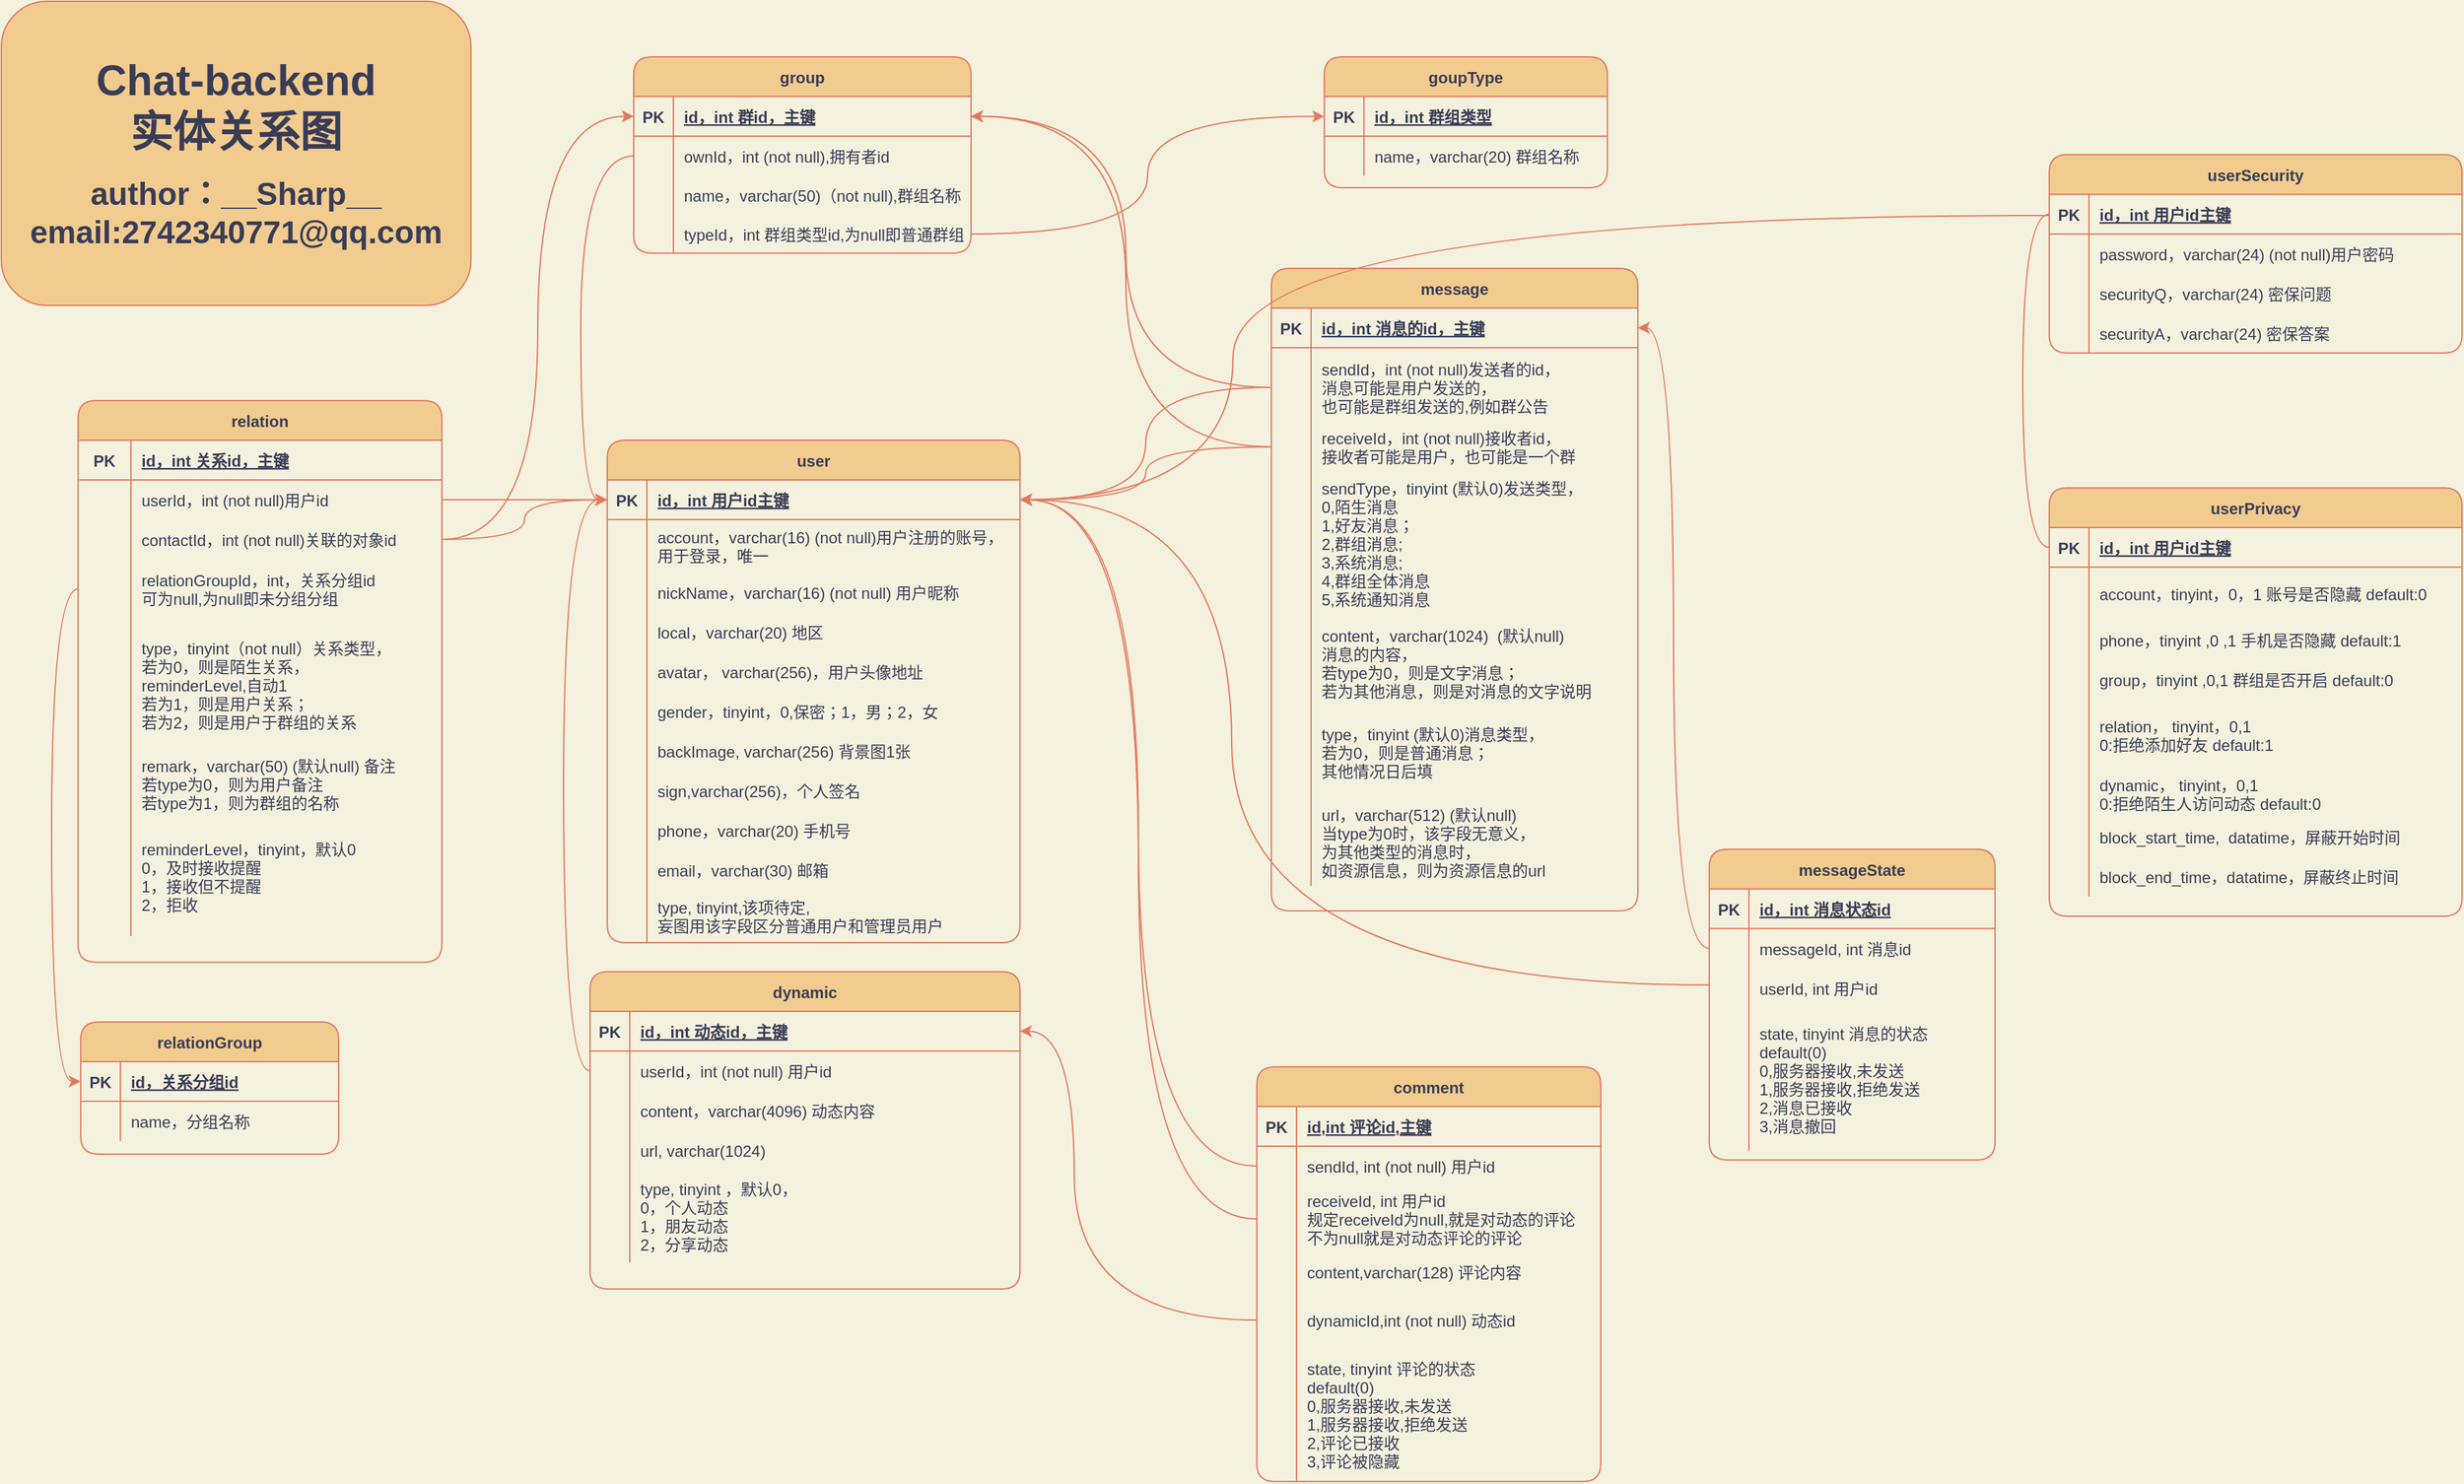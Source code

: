 <mxfile>
    <diagram id="5mrU2lDirKK5eUJtO9hI" name="第 1 页">
        <mxGraphModel dx="1110" dy="611" grid="0" gridSize="10" guides="1" tooltips="0" connect="1" arrows="1" fold="1" page="1" pageScale="1" pageWidth="2000" pageHeight="1400" background="#F4F1DE" math="0" shadow="0">
            <root>
                <mxCell id="0"/>
                <mxCell id="1" parent="0"/>
                <object label="user" id="9">
                    <mxCell style="shape=table;startSize=30;container=1;collapsible=1;childLayout=tableLayout;fixedRows=1;rowLines=0;fontStyle=1;align=center;resizeLast=1;fillColor=#F2CC8F;fontColor=#393C56;strokeColor=#E07A5F;rounded=1;" parent="1" vertex="1">
                        <mxGeometry x="495" y="362" width="312" height="380" as="geometry">
                            <mxRectangle x="760" y="720" width="60" height="30" as="alternateBounds"/>
                        </mxGeometry>
                    </mxCell>
                </object>
                <mxCell id="10" value="" style="shape=partialRectangle;collapsible=0;dropTarget=0;pointerEvents=0;fillColor=none;top=0;left=0;bottom=1;right=0;points=[[0,0.5],[1,0.5]];portConstraint=eastwest;fontColor=#393C56;strokeColor=#E07A5F;rounded=1;" parent="9" vertex="1">
                    <mxGeometry y="30" width="312" height="30" as="geometry"/>
                </mxCell>
                <mxCell id="11" value="PK" style="shape=partialRectangle;connectable=0;fillColor=none;top=0;left=0;bottom=0;right=0;fontStyle=1;overflow=hidden;fontColor=#393C56;strokeColor=#E07A5F;rounded=1;" parent="10" vertex="1">
                    <mxGeometry width="30" height="30" as="geometry"/>
                </mxCell>
                <mxCell id="12" value="id，int 用户id主键" style="shape=partialRectangle;connectable=0;fillColor=none;top=0;left=0;bottom=0;right=0;align=left;spacingLeft=6;fontStyle=5;overflow=hidden;fontColor=#393C56;strokeColor=#E07A5F;rounded=1;" parent="10" vertex="1">
                    <mxGeometry x="30" width="282" height="30" as="geometry"/>
                </mxCell>
                <mxCell id="283" value="" style="shape=partialRectangle;collapsible=0;dropTarget=0;pointerEvents=0;fillColor=none;top=0;left=0;bottom=0;right=0;points=[[0,0.5],[1,0.5]];portConstraint=eastwest;fontColor=#393C56;strokeColor=#E07A5F;rounded=1;" parent="9" vertex="1">
                    <mxGeometry y="60" width="312" height="40" as="geometry"/>
                </mxCell>
                <mxCell id="284" value="" style="shape=partialRectangle;connectable=0;fillColor=none;top=0;left=0;bottom=0;right=0;editable=1;overflow=hidden;fontColor=#393C56;strokeColor=#E07A5F;rounded=1;" parent="283" vertex="1">
                    <mxGeometry width="30" height="40" as="geometry"/>
                </mxCell>
                <mxCell id="285" value="account，varchar(16) (not null)用户注册的账号，&#10;用于登录，唯一" style="shape=partialRectangle;connectable=0;fillColor=none;top=0;left=0;bottom=0;right=0;align=left;spacingLeft=6;overflow=hidden;fontColor=#393C56;strokeColor=#E07A5F;rounded=1;" parent="283" vertex="1">
                    <mxGeometry x="30" width="282" height="40" as="geometry"/>
                </mxCell>
                <mxCell id="16" value="" style="shape=partialRectangle;collapsible=0;dropTarget=0;pointerEvents=0;fillColor=none;top=0;left=0;bottom=0;right=0;points=[[0,0.5],[1,0.5]];portConstraint=eastwest;fontColor=#393C56;strokeColor=#E07A5F;rounded=1;" parent="9" vertex="1">
                    <mxGeometry y="100" width="312" height="30" as="geometry"/>
                </mxCell>
                <mxCell id="17" value="" style="shape=partialRectangle;connectable=0;fillColor=none;top=0;left=0;bottom=0;right=0;editable=1;overflow=hidden;fontColor=#393C56;strokeColor=#E07A5F;rounded=1;" parent="16" vertex="1">
                    <mxGeometry width="30" height="30" as="geometry"/>
                </mxCell>
                <mxCell id="18" value="nickName，varchar(16) (not null) 用户昵称" style="shape=partialRectangle;connectable=0;fillColor=none;top=0;left=0;bottom=0;right=0;align=left;spacingLeft=6;overflow=hidden;fontColor=#393C56;strokeColor=#E07A5F;rounded=1;" parent="16" vertex="1">
                    <mxGeometry x="30" width="282" height="30" as="geometry"/>
                </mxCell>
                <mxCell id="56" value="" style="shape=partialRectangle;collapsible=0;dropTarget=0;pointerEvents=0;fillColor=none;top=0;left=0;bottom=0;right=0;points=[[0,0.5],[1,0.5]];portConstraint=eastwest;fontColor=#393C56;strokeColor=#E07A5F;rounded=1;" parent="9" vertex="1">
                    <mxGeometry y="130" width="312" height="30" as="geometry"/>
                </mxCell>
                <mxCell id="57" value="" style="shape=partialRectangle;connectable=0;fillColor=none;top=0;left=0;bottom=0;right=0;editable=1;overflow=hidden;fontColor=#393C56;strokeColor=#E07A5F;rounded=1;" parent="56" vertex="1">
                    <mxGeometry width="30" height="30" as="geometry"/>
                </mxCell>
                <mxCell id="58" value="local，varchar(20) 地区" style="shape=partialRectangle;connectable=0;fillColor=none;top=0;left=0;bottom=0;right=0;align=left;spacingLeft=6;overflow=hidden;fontColor=#393C56;strokeColor=#E07A5F;rounded=1;" parent="56" vertex="1">
                    <mxGeometry x="30" width="282" height="30" as="geometry"/>
                </mxCell>
                <mxCell id="132" value="" style="shape=partialRectangle;collapsible=0;dropTarget=0;pointerEvents=0;fillColor=none;top=0;left=0;bottom=0;right=0;points=[[0,0.5],[1,0.5]];portConstraint=eastwest;fontColor=#393C56;strokeColor=#E07A5F;rounded=1;" parent="9" vertex="1">
                    <mxGeometry y="160" width="312" height="30" as="geometry"/>
                </mxCell>
                <mxCell id="133" value="" style="shape=partialRectangle;connectable=0;fillColor=none;top=0;left=0;bottom=0;right=0;editable=1;overflow=hidden;fontColor=#393C56;strokeColor=#E07A5F;rounded=1;" parent="132" vertex="1">
                    <mxGeometry width="30" height="30" as="geometry"/>
                </mxCell>
                <mxCell id="134" value="avatar， varchar(256)，用户头像地址" style="shape=partialRectangle;connectable=0;fillColor=none;top=0;left=0;bottom=0;right=0;align=left;spacingLeft=6;overflow=hidden;fontColor=#393C56;strokeColor=#E07A5F;rounded=1;" parent="132" vertex="1">
                    <mxGeometry x="30" width="282" height="30" as="geometry"/>
                </mxCell>
                <mxCell id="136" value="" style="shape=partialRectangle;collapsible=0;dropTarget=0;pointerEvents=0;fillColor=none;top=0;left=0;bottom=0;right=0;points=[[0,0.5],[1,0.5]];portConstraint=eastwest;fontColor=#393C56;strokeColor=#E07A5F;rounded=1;" parent="9" vertex="1">
                    <mxGeometry y="190" width="312" height="30" as="geometry"/>
                </mxCell>
                <mxCell id="137" value="" style="shape=partialRectangle;connectable=0;fillColor=none;top=0;left=0;bottom=0;right=0;editable=1;overflow=hidden;fontColor=#393C56;strokeColor=#E07A5F;rounded=1;" parent="136" vertex="1">
                    <mxGeometry width="30" height="30" as="geometry"/>
                </mxCell>
                <mxCell id="138" value="gender，tinyint，0,保密；1，男；2，女" style="shape=partialRectangle;connectable=0;fillColor=none;top=0;left=0;bottom=0;right=0;align=left;spacingLeft=6;overflow=hidden;fontColor=#393C56;strokeColor=#E07A5F;rounded=1;" parent="136" vertex="1">
                    <mxGeometry x="30" width="282" height="30" as="geometry"/>
                </mxCell>
                <mxCell id="250" value="" style="shape=partialRectangle;collapsible=0;dropTarget=0;pointerEvents=0;fillColor=none;top=0;left=0;bottom=0;right=0;points=[[0,0.5],[1,0.5]];portConstraint=eastwest;fontColor=#393C56;strokeColor=#E07A5F;rounded=1;" parent="9" vertex="1">
                    <mxGeometry y="220" width="312" height="30" as="geometry"/>
                </mxCell>
                <mxCell id="251" value="" style="shape=partialRectangle;connectable=0;fillColor=none;top=0;left=0;bottom=0;right=0;editable=1;overflow=hidden;fontColor=#393C56;strokeColor=#E07A5F;rounded=1;" parent="250" vertex="1">
                    <mxGeometry width="30" height="30" as="geometry"/>
                </mxCell>
                <mxCell id="252" value="backImage, varchar(256) 背景图1张" style="shape=partialRectangle;connectable=0;fillColor=none;top=0;left=0;bottom=0;right=0;align=left;spacingLeft=6;overflow=hidden;fontColor=#393C56;strokeColor=#E07A5F;rounded=1;" parent="250" vertex="1">
                    <mxGeometry x="30" width="282" height="30" as="geometry"/>
                </mxCell>
                <mxCell id="146" value="" style="shape=partialRectangle;collapsible=0;dropTarget=0;pointerEvents=0;fillColor=none;top=0;left=0;bottom=0;right=0;points=[[0,0.5],[1,0.5]];portConstraint=eastwest;fontColor=#393C56;strokeColor=#E07A5F;rounded=1;" parent="9" vertex="1">
                    <mxGeometry y="250" width="312" height="30" as="geometry"/>
                </mxCell>
                <mxCell id="147" value="" style="shape=partialRectangle;connectable=0;fillColor=none;top=0;left=0;bottom=0;right=0;editable=1;overflow=hidden;fontColor=#393C56;strokeColor=#E07A5F;rounded=1;" parent="146" vertex="1">
                    <mxGeometry width="30" height="30" as="geometry"/>
                </mxCell>
                <mxCell id="148" value="sign,varchar(256)，个人签名" style="shape=partialRectangle;connectable=0;fillColor=none;top=0;left=0;bottom=0;right=0;align=left;spacingLeft=6;overflow=hidden;fontColor=#393C56;strokeColor=#E07A5F;rounded=1;" parent="146" vertex="1">
                    <mxGeometry x="30" width="282" height="30" as="geometry"/>
                </mxCell>
                <mxCell id="163" value="" style="shape=partialRectangle;collapsible=0;dropTarget=0;pointerEvents=0;fillColor=none;top=0;left=0;bottom=0;right=0;points=[[0,0.5],[1,0.5]];portConstraint=eastwest;fontColor=#393C56;strokeColor=#E07A5F;rounded=1;" parent="9" vertex="1">
                    <mxGeometry y="280" width="312" height="30" as="geometry"/>
                </mxCell>
                <mxCell id="164" value="" style="shape=partialRectangle;connectable=0;fillColor=none;top=0;left=0;bottom=0;right=0;editable=1;overflow=hidden;fontColor=#393C56;strokeColor=#E07A5F;rounded=1;" parent="163" vertex="1">
                    <mxGeometry width="30" height="30" as="geometry"/>
                </mxCell>
                <mxCell id="165" value="phone，varchar(20) 手机号" style="shape=partialRectangle;connectable=0;fillColor=none;top=0;left=0;bottom=0;right=0;align=left;spacingLeft=6;overflow=hidden;fontColor=#393C56;strokeColor=#E07A5F;rounded=1;" parent="163" vertex="1">
                    <mxGeometry x="30" width="282" height="30" as="geometry"/>
                </mxCell>
                <mxCell id="167" value="" style="shape=partialRectangle;collapsible=0;dropTarget=0;pointerEvents=0;fillColor=none;top=0;left=0;bottom=0;right=0;points=[[0,0.5],[1,0.5]];portConstraint=eastwest;fontColor=#393C56;strokeColor=#E07A5F;rounded=1;" parent="9" vertex="1">
                    <mxGeometry y="310" width="312" height="30" as="geometry"/>
                </mxCell>
                <mxCell id="168" value="" style="shape=partialRectangle;connectable=0;fillColor=none;top=0;left=0;bottom=0;right=0;editable=1;overflow=hidden;fontColor=#393C56;strokeColor=#E07A5F;rounded=1;" parent="167" vertex="1">
                    <mxGeometry width="30" height="30" as="geometry"/>
                </mxCell>
                <mxCell id="169" value="email，varchar(30) 邮箱" style="shape=partialRectangle;connectable=0;fillColor=none;top=0;left=0;bottom=0;right=0;align=left;spacingLeft=6;overflow=hidden;fontColor=#393C56;strokeColor=#E07A5F;rounded=1;" parent="167" vertex="1">
                    <mxGeometry x="30" width="282" height="30" as="geometry"/>
                </mxCell>
                <mxCell id="222" value="" style="shape=partialRectangle;collapsible=0;dropTarget=0;pointerEvents=0;fillColor=none;top=0;left=0;bottom=0;right=0;points=[[0,0.5],[1,0.5]];portConstraint=eastwest;fontColor=#393C56;strokeColor=#E07A5F;rounded=1;" parent="9" vertex="1">
                    <mxGeometry y="340" width="312" height="40" as="geometry"/>
                </mxCell>
                <mxCell id="223" value="" style="shape=partialRectangle;connectable=0;fillColor=none;top=0;left=0;bottom=0;right=0;editable=1;overflow=hidden;fontColor=#393C56;strokeColor=#E07A5F;rounded=1;" parent="222" vertex="1">
                    <mxGeometry width="30" height="40" as="geometry"/>
                </mxCell>
                <mxCell id="224" value="type, tinyint,该项待定,&#10;妄图用该字段区分普通用户和管理员用户" style="shape=partialRectangle;connectable=0;fillColor=none;top=0;left=0;bottom=0;right=0;align=left;spacingLeft=6;overflow=hidden;fontColor=#393C56;strokeColor=#E07A5F;rounded=1;" parent="222" vertex="1">
                    <mxGeometry x="30" width="282" height="40" as="geometry"/>
                </mxCell>
                <object label="message" id="23">
                    <mxCell style="shape=table;startSize=30;container=1;collapsible=1;childLayout=tableLayout;fixedRows=1;rowLines=0;fontStyle=1;align=center;resizeLast=1;fillColor=#F2CC8F;fontColor=#393C56;strokeColor=#E07A5F;rounded=1;" parent="1" vertex="1">
                        <mxGeometry x="997" y="232" width="277" height="485.985" as="geometry">
                            <mxRectangle x="1190" y="580" width="80" height="30" as="alternateBounds"/>
                        </mxGeometry>
                    </mxCell>
                </object>
                <mxCell id="24" value="" style="shape=partialRectangle;collapsible=0;dropTarget=0;pointerEvents=0;fillColor=none;top=0;left=0;bottom=1;right=0;points=[[0,0.5],[1,0.5]];portConstraint=eastwest;fontColor=#393C56;strokeColor=#E07A5F;rounded=1;" parent="23" vertex="1">
                    <mxGeometry y="30" width="277" height="30" as="geometry"/>
                </mxCell>
                <mxCell id="25" value="PK" style="shape=partialRectangle;connectable=0;fillColor=none;top=0;left=0;bottom=0;right=0;fontStyle=1;overflow=hidden;fontColor=#393C56;strokeColor=#E07A5F;rounded=1;" parent="24" vertex="1">
                    <mxGeometry width="30" height="30" as="geometry"/>
                </mxCell>
                <mxCell id="26" value="id，int 消息的id，主键" style="shape=partialRectangle;connectable=0;fillColor=none;top=0;left=0;bottom=0;right=0;align=left;spacingLeft=6;fontStyle=5;overflow=hidden;fontColor=#393C56;strokeColor=#E07A5F;rounded=1;" parent="24" vertex="1">
                    <mxGeometry x="30" width="247" height="30" as="geometry"/>
                </mxCell>
                <mxCell id="27" value="" style="shape=partialRectangle;collapsible=0;dropTarget=0;pointerEvents=0;fillColor=none;top=0;left=0;bottom=0;right=0;points=[[0,0.5],[1,0.5]];portConstraint=eastwest;fontColor=#393C56;strokeColor=#E07A5F;rounded=1;" parent="23" vertex="1">
                    <mxGeometry y="60" width="277" height="60" as="geometry"/>
                </mxCell>
                <mxCell id="28" value="" style="shape=partialRectangle;connectable=0;fillColor=none;top=0;left=0;bottom=0;right=0;editable=1;overflow=hidden;fontColor=#393C56;strokeColor=#E07A5F;rounded=1;" parent="27" vertex="1">
                    <mxGeometry width="30" height="60" as="geometry"/>
                </mxCell>
                <mxCell id="29" value="sendId，int (not null)发送者的id，&#10;消息可能是用户发送的，&#10;也可能是群组发送的,例如群公告" style="shape=partialRectangle;connectable=0;fillColor=none;top=0;left=0;bottom=0;right=0;align=left;spacingLeft=6;overflow=hidden;fontColor=#393C56;strokeColor=#E07A5F;rounded=1;" parent="27" vertex="1">
                    <mxGeometry x="30" width="247" height="60" as="geometry"/>
                </mxCell>
                <mxCell id="30" value="" style="shape=partialRectangle;collapsible=0;dropTarget=0;pointerEvents=0;fillColor=none;top=0;left=0;bottom=0;right=0;points=[[0,0.5],[1,0.5]];portConstraint=eastwest;fontColor=#393C56;strokeColor=#E07A5F;rounded=1;" parent="23" vertex="1">
                    <mxGeometry y="120" width="277" height="30" as="geometry"/>
                </mxCell>
                <mxCell id="31" value="" style="shape=partialRectangle;connectable=0;fillColor=none;top=0;left=0;bottom=0;right=0;editable=1;overflow=hidden;fontColor=#393C56;strokeColor=#E07A5F;rounded=1;" parent="30" vertex="1">
                    <mxGeometry width="30" height="30" as="geometry"/>
                </mxCell>
                <mxCell id="32" value="receiveId，int (not null)接收者id，&#10;接收者可能是用户，也可能是一个群" style="shape=partialRectangle;connectable=0;fillColor=none;top=0;left=0;bottom=0;right=0;align=left;spacingLeft=6;overflow=hidden;fontColor=#393C56;strokeColor=#E07A5F;rounded=1;" parent="30" vertex="1">
                    <mxGeometry x="30" width="247" height="30" as="geometry"/>
                </mxCell>
                <mxCell id="67" value="" style="shape=partialRectangle;collapsible=0;dropTarget=0;pointerEvents=0;fillColor=none;top=0;left=0;bottom=0;right=0;points=[[0,0.5],[1,0.5]];portConstraint=eastwest;fontColor=#393C56;strokeColor=#E07A5F;rounded=1;" parent="23" vertex="1">
                    <mxGeometry y="150" width="277" height="116" as="geometry"/>
                </mxCell>
                <mxCell id="68" value="" style="shape=partialRectangle;connectable=0;fillColor=none;top=0;left=0;bottom=0;right=0;editable=1;overflow=hidden;fontColor=#393C56;strokeColor=#E07A5F;rounded=1;" parent="67" vertex="1">
                    <mxGeometry width="30" height="116" as="geometry"/>
                </mxCell>
                <mxCell id="69" value="sendType，tinyint (默认0)发送类型，&#10;0,陌生消息&#10;1,好友消息；&#10;2,群组消息;&#10;3,系统消息;&#10;4,群组全体消息&#10;5,系统通知消息" style="shape=partialRectangle;connectable=0;fillColor=none;top=0;left=0;bottom=0;right=0;align=left;spacingLeft=6;overflow=hidden;fontColor=#393C56;strokeColor=#E07A5F;rounded=1;" parent="67" vertex="1">
                    <mxGeometry x="30" width="247" height="116" as="geometry"/>
                </mxCell>
                <mxCell id="33" value="" style="shape=partialRectangle;collapsible=0;dropTarget=0;pointerEvents=0;fillColor=none;top=0;left=0;bottom=0;right=0;points=[[0,0.5],[1,0.5]];portConstraint=eastwest;fontColor=#393C56;strokeColor=#E07A5F;rounded=1;" parent="23" vertex="1">
                    <mxGeometry y="266" width="277" height="65" as="geometry"/>
                </mxCell>
                <mxCell id="34" value="" style="shape=partialRectangle;connectable=0;fillColor=none;top=0;left=0;bottom=0;right=0;editable=1;overflow=hidden;fontColor=#393C56;strokeColor=#E07A5F;rounded=1;" parent="33" vertex="1">
                    <mxGeometry width="30" height="65" as="geometry"/>
                </mxCell>
                <mxCell id="35" value="content，varchar(1024)  (默认null)&#10;消息的内容，&#10;若type为0，则是文字消息；&#10;若为其他消息，则是对消息的文字说明" style="shape=partialRectangle;connectable=0;fillColor=none;top=0;left=0;bottom=0;right=0;align=left;spacingLeft=6;overflow=hidden;fontColor=#393C56;strokeColor=#E07A5F;rounded=1;" parent="33" vertex="1">
                    <mxGeometry x="30" width="247" height="65" as="geometry"/>
                </mxCell>
                <mxCell id="52" value="" style="shape=partialRectangle;collapsible=0;dropTarget=0;pointerEvents=0;fillColor=none;top=0;left=0;bottom=0;right=0;points=[[0,0.5],[1,0.5]];portConstraint=eastwest;fontColor=#393C56;strokeColor=#E07A5F;rounded=1;" parent="23" vertex="1">
                    <mxGeometry y="331" width="277" height="70" as="geometry"/>
                </mxCell>
                <mxCell id="53" value="" style="shape=partialRectangle;connectable=0;fillColor=none;top=0;left=0;bottom=0;right=0;editable=1;overflow=hidden;fontColor=#393C56;strokeColor=#E07A5F;rounded=1;" parent="52" vertex="1">
                    <mxGeometry width="30" height="70" as="geometry"/>
                </mxCell>
                <mxCell id="54" value="type，tinyint (默认0)消息类型，&#10;若为0，则是普通消息；&#10;其他情况日后填" style="shape=partialRectangle;connectable=0;fillColor=none;top=0;left=0;bottom=0;right=0;align=left;spacingLeft=6;overflow=hidden;fontColor=#393C56;strokeColor=#E07A5F;rounded=1;" parent="52" vertex="1">
                    <mxGeometry x="30" width="247" height="70" as="geometry"/>
                </mxCell>
                <mxCell id="71" value="" style="shape=partialRectangle;collapsible=0;dropTarget=0;pointerEvents=0;fillColor=none;top=0;left=0;bottom=0;right=0;points=[[0,0.5],[1,0.5]];portConstraint=eastwest;fontColor=#393C56;strokeColor=#E07A5F;rounded=1;" parent="23" vertex="1">
                    <mxGeometry y="401" width="277" height="66" as="geometry"/>
                </mxCell>
                <mxCell id="72" value="" style="shape=partialRectangle;connectable=0;fillColor=none;top=0;left=0;bottom=0;right=0;editable=1;overflow=hidden;fontColor=#393C56;strokeColor=#E07A5F;rounded=1;" parent="71" vertex="1">
                    <mxGeometry width="30" height="66" as="geometry"/>
                </mxCell>
                <mxCell id="73" value="url，varchar(512) (默认null) &#10;当type为0时，该字段无意义，&#10;为其他类型的消息时，&#10;如资源信息，则为资源信息的url" style="shape=partialRectangle;connectable=0;fillColor=none;top=0;left=0;bottom=0;right=0;align=left;spacingLeft=6;overflow=hidden;fontColor=#393C56;strokeColor=#E07A5F;rounded=1;" parent="71" vertex="1">
                    <mxGeometry x="30" width="247" height="66" as="geometry"/>
                </mxCell>
                <mxCell id="37" value="relation" style="shape=table;startSize=30;container=1;collapsible=1;childLayout=tableLayout;fixedRows=1;rowLines=0;fontStyle=1;align=center;resizeLast=1;fillColor=#F2CC8F;fontColor=#393C56;strokeColor=#E07A5F;rounded=1;" parent="1" vertex="1">
                    <mxGeometry x="95" y="332" width="275" height="424.862" as="geometry">
                        <mxRectangle x="280" y="690" width="80" height="30" as="alternateBounds"/>
                    </mxGeometry>
                </mxCell>
                <mxCell id="41" value="" style="shape=partialRectangle;collapsible=0;dropTarget=0;pointerEvents=0;fillColor=none;top=0;left=0;bottom=1;right=0;points=[[0,0.5],[1,0.5]];portConstraint=eastwest;fontColor=#393C56;strokeColor=#E07A5F;rounded=1;" parent="37" vertex="1">
                    <mxGeometry y="30" width="275" height="30" as="geometry"/>
                </mxCell>
                <mxCell id="42" value="PK" style="shape=partialRectangle;connectable=0;fillColor=none;top=0;left=0;bottom=0;right=0;fontStyle=1;overflow=hidden;fontColor=#393C56;strokeColor=#E07A5F;rounded=1;" parent="41" vertex="1">
                    <mxGeometry width="40" height="30" as="geometry"/>
                </mxCell>
                <mxCell id="43" value="id，int 关系id，主键" style="shape=partialRectangle;connectable=0;fillColor=none;top=0;left=0;bottom=0;right=0;align=left;spacingLeft=6;fontStyle=5;overflow=hidden;fontColor=#393C56;strokeColor=#E07A5F;rounded=1;" parent="41" vertex="1">
                    <mxGeometry x="40" width="235" height="30" as="geometry"/>
                </mxCell>
                <mxCell id="44" value="" style="shape=partialRectangle;collapsible=0;dropTarget=0;pointerEvents=0;fillColor=none;top=0;left=0;bottom=0;right=0;points=[[0,0.5],[1,0.5]];portConstraint=eastwest;fontColor=#393C56;strokeColor=#E07A5F;rounded=1;" parent="37" vertex="1">
                    <mxGeometry y="60" width="275" height="30" as="geometry"/>
                </mxCell>
                <mxCell id="45" value="" style="shape=partialRectangle;connectable=0;fillColor=none;top=0;left=0;bottom=0;right=0;editable=1;overflow=hidden;fontColor=#393C56;strokeColor=#E07A5F;rounded=1;" parent="44" vertex="1">
                    <mxGeometry width="40" height="30" as="geometry"/>
                </mxCell>
                <mxCell id="46" value="userId，int (not null)用户id" style="shape=partialRectangle;connectable=0;fillColor=none;top=0;left=0;bottom=0;right=0;align=left;spacingLeft=6;overflow=hidden;fontColor=#393C56;strokeColor=#E07A5F;rounded=1;" parent="44" vertex="1">
                    <mxGeometry x="40" width="235" height="30" as="geometry"/>
                </mxCell>
                <mxCell id="97" value="" style="shape=partialRectangle;collapsible=0;dropTarget=0;pointerEvents=0;fillColor=none;top=0;left=0;bottom=0;right=0;points=[[0,0.5],[1,0.5]];portConstraint=eastwest;fontColor=#393C56;strokeColor=#E07A5F;rounded=1;" parent="37" vertex="1">
                    <mxGeometry y="90" width="275" height="30" as="geometry"/>
                </mxCell>
                <mxCell id="98" value="" style="shape=partialRectangle;connectable=0;fillColor=none;top=0;left=0;bottom=0;right=0;editable=1;overflow=hidden;fontColor=#393C56;strokeColor=#E07A5F;rounded=1;" parent="97" vertex="1">
                    <mxGeometry width="40" height="30" as="geometry"/>
                </mxCell>
                <mxCell id="99" value="contactId，int (not null)关联的对象id" style="shape=partialRectangle;connectable=0;fillColor=none;top=0;left=0;bottom=0;right=0;align=left;spacingLeft=6;overflow=hidden;fontColor=#393C56;strokeColor=#E07A5F;rounded=1;" parent="97" vertex="1">
                    <mxGeometry x="40" width="235" height="30" as="geometry"/>
                </mxCell>
                <mxCell id="172" value="" style="shape=partialRectangle;collapsible=0;dropTarget=0;pointerEvents=0;fillColor=none;top=0;left=0;bottom=0;right=0;points=[[0,0.5],[1,0.5]];portConstraint=eastwest;fontColor=#393C56;strokeColor=#E07A5F;rounded=1;" parent="37" vertex="1">
                    <mxGeometry y="120" width="275" height="45" as="geometry"/>
                </mxCell>
                <mxCell id="173" value="" style="shape=partialRectangle;connectable=0;fillColor=none;top=0;left=0;bottom=0;right=0;editable=1;overflow=hidden;fontColor=#393C56;strokeColor=#E07A5F;rounded=1;" parent="172" vertex="1">
                    <mxGeometry width="40" height="45" as="geometry"/>
                </mxCell>
                <mxCell id="174" value="relationGroupId，int，关系分组id&#10;可为null,为null即未分组分组" style="shape=partialRectangle;connectable=0;fillColor=none;top=0;left=0;bottom=0;right=0;align=left;spacingLeft=6;overflow=hidden;fontColor=#393C56;strokeColor=#E07A5F;rounded=1;" parent="172" vertex="1">
                    <mxGeometry x="40" width="235" height="45" as="geometry"/>
                </mxCell>
                <mxCell id="47" value="" style="shape=partialRectangle;collapsible=0;dropTarget=0;pointerEvents=0;fillColor=none;top=0;left=0;bottom=0;right=0;points=[[0,0.5],[1,0.5]];portConstraint=eastwest;fontColor=#393C56;strokeColor=#E07A5F;rounded=1;" parent="37" vertex="1">
                    <mxGeometry y="165" width="275" height="100" as="geometry"/>
                </mxCell>
                <mxCell id="48" value="" style="shape=partialRectangle;connectable=0;fillColor=none;top=0;left=0;bottom=0;right=0;editable=1;overflow=hidden;fontColor=#393C56;strokeColor=#E07A5F;rounded=1;" parent="47" vertex="1">
                    <mxGeometry width="40" height="100" as="geometry"/>
                </mxCell>
                <mxCell id="49" value="type，tinyint（not null）关系类型，&#10;若为0，则是陌生关系，&#10;reminderLevel,自动1&#10;若为1，则是用户关系；&#10;若为2，则是用户于群组的关系" style="shape=partialRectangle;connectable=0;fillColor=none;top=0;left=0;bottom=0;right=0;align=left;spacingLeft=6;overflow=hidden;fontColor=#393C56;strokeColor=#E07A5F;rounded=1;" parent="47" vertex="1">
                    <mxGeometry x="40" width="235" height="100" as="geometry"/>
                </mxCell>
                <mxCell id="112" value="" style="shape=partialRectangle;collapsible=0;dropTarget=0;pointerEvents=0;fillColor=none;top=0;left=0;bottom=0;right=0;points=[[0,0.5],[1,0.5]];portConstraint=eastwest;fontColor=#393C56;strokeColor=#E07A5F;rounded=1;" parent="37" vertex="1">
                    <mxGeometry y="265" width="275" height="50" as="geometry"/>
                </mxCell>
                <mxCell id="113" value="" style="shape=partialRectangle;connectable=0;fillColor=none;top=0;left=0;bottom=0;right=0;editable=1;overflow=hidden;fontColor=#393C56;strokeColor=#E07A5F;rounded=1;" parent="112" vertex="1">
                    <mxGeometry width="40" height="50" as="geometry"/>
                </mxCell>
                <mxCell id="114" value="remark，varchar(50) (默认null) 备注&#10;若type为0，则为用户备注&#10;若type为1，则为群组的名称" style="shape=partialRectangle;connectable=0;fillColor=none;top=0;left=0;bottom=0;right=0;align=left;spacingLeft=6;overflow=hidden;fontColor=#393C56;strokeColor=#E07A5F;rounded=1;" parent="112" vertex="1">
                    <mxGeometry x="40" width="235" height="50" as="geometry"/>
                </mxCell>
                <mxCell id="155" value="" style="shape=partialRectangle;collapsible=0;dropTarget=0;pointerEvents=0;fillColor=none;top=0;left=0;bottom=0;right=0;points=[[0,0.5],[1,0.5]];portConstraint=eastwest;fontColor=#393C56;strokeColor=#E07A5F;rounded=1;" parent="37" vertex="1">
                    <mxGeometry y="315" width="275" height="90" as="geometry"/>
                </mxCell>
                <mxCell id="156" value="" style="shape=partialRectangle;connectable=0;fillColor=none;top=0;left=0;bottom=0;right=0;editable=1;overflow=hidden;fontColor=#393C56;strokeColor=#E07A5F;rounded=1;" parent="155" vertex="1">
                    <mxGeometry width="40" height="90" as="geometry"/>
                </mxCell>
                <mxCell id="157" value="reminderLevel，tinyint，默认0&#10;0，及时接收提醒&#10;1，接收但不提醒&#10;2，拒收" style="shape=partialRectangle;connectable=0;fillColor=none;top=0;left=0;bottom=0;right=0;align=left;spacingLeft=6;overflow=hidden;fontColor=#393C56;strokeColor=#E07A5F;rounded=1;" parent="155" vertex="1">
                    <mxGeometry x="40" width="235" height="90" as="geometry"/>
                </mxCell>
                <mxCell id="61" style="edgeStyle=orthogonalEdgeStyle;orthogonalLoop=1;jettySize=auto;html=1;entryX=0;entryY=0.5;entryDx=0;entryDy=0;fontColor=#393C56;strokeColor=#E07A5F;curved=1;labelBackgroundColor=#F4F1DE;" parent="1" source="44" target="10" edge="1">
                    <mxGeometry relative="1" as="geometry"/>
                </mxCell>
                <mxCell id="74" value="group" style="shape=table;startSize=30;container=1;collapsible=1;childLayout=tableLayout;fixedRows=1;rowLines=0;fontStyle=1;align=center;resizeLast=1;fillColor=#F2CC8F;fontColor=#393C56;strokeColor=#E07A5F;rounded=1;" parent="1" vertex="1">
                    <mxGeometry x="515" y="72" width="255" height="148.55" as="geometry">
                        <mxRectangle x="780" y="430" width="70" height="30" as="alternateBounds"/>
                    </mxGeometry>
                </mxCell>
                <mxCell id="75" value="" style="shape=partialRectangle;collapsible=0;dropTarget=0;pointerEvents=0;fillColor=none;top=0;left=0;bottom=1;right=0;points=[[0,0.5],[1,0.5]];portConstraint=eastwest;fontColor=#393C56;strokeColor=#E07A5F;rounded=1;" parent="74" vertex="1">
                    <mxGeometry y="30" width="255" height="30" as="geometry"/>
                </mxCell>
                <mxCell id="76" value="PK" style="shape=partialRectangle;connectable=0;fillColor=none;top=0;left=0;bottom=0;right=0;fontStyle=1;overflow=hidden;fontColor=#393C56;strokeColor=#E07A5F;rounded=1;" parent="75" vertex="1">
                    <mxGeometry width="30" height="30" as="geometry"/>
                </mxCell>
                <mxCell id="77" value="id，int 群id，主键" style="shape=partialRectangle;connectable=0;fillColor=none;top=0;left=0;bottom=0;right=0;align=left;spacingLeft=6;fontStyle=5;overflow=hidden;fontColor=#393C56;strokeColor=#E07A5F;rounded=1;" parent="75" vertex="1">
                    <mxGeometry x="30" width="225" height="30" as="geometry"/>
                </mxCell>
                <mxCell id="81" value="" style="shape=partialRectangle;collapsible=0;dropTarget=0;pointerEvents=0;fillColor=none;top=0;left=0;bottom=0;right=0;points=[[0,0.5],[1,0.5]];portConstraint=eastwest;fontColor=#393C56;strokeColor=#E07A5F;rounded=1;" parent="74" vertex="1">
                    <mxGeometry y="60" width="255" height="30" as="geometry"/>
                </mxCell>
                <mxCell id="82" value="" style="shape=partialRectangle;connectable=0;fillColor=none;top=0;left=0;bottom=0;right=0;editable=1;overflow=hidden;fontColor=#393C56;strokeColor=#E07A5F;rounded=1;" parent="81" vertex="1">
                    <mxGeometry width="30" height="30" as="geometry"/>
                </mxCell>
                <mxCell id="83" value="ownId，int (not null),拥有者id" style="shape=partialRectangle;connectable=0;fillColor=none;top=0;left=0;bottom=0;right=0;align=left;spacingLeft=6;overflow=hidden;fontColor=#393C56;strokeColor=#E07A5F;rounded=1;" parent="81" vertex="1">
                    <mxGeometry x="30" width="225" height="30" as="geometry"/>
                </mxCell>
                <mxCell id="104" value="" style="shape=partialRectangle;collapsible=0;dropTarget=0;pointerEvents=0;fillColor=none;top=0;left=0;bottom=0;right=0;points=[[0,0.5],[1,0.5]];portConstraint=eastwest;fontColor=#393C56;strokeColor=#E07A5F;rounded=1;" parent="74" vertex="1">
                    <mxGeometry y="90" width="255" height="29" as="geometry"/>
                </mxCell>
                <mxCell id="105" value="" style="shape=partialRectangle;connectable=0;fillColor=none;top=0;left=0;bottom=0;right=0;editable=1;overflow=hidden;fontColor=#393C56;strokeColor=#E07A5F;rounded=1;" parent="104" vertex="1">
                    <mxGeometry width="30" height="29" as="geometry"/>
                </mxCell>
                <mxCell id="106" value="name，varchar(50)（not null),群组名称" style="shape=partialRectangle;connectable=0;fillColor=none;top=0;left=0;bottom=0;right=0;align=left;spacingLeft=6;overflow=hidden;fontColor=#393C56;strokeColor=#E07A5F;rounded=1;" parent="104" vertex="1">
                    <mxGeometry x="30" width="225" height="29" as="geometry"/>
                </mxCell>
                <mxCell id="84" value="" style="shape=partialRectangle;collapsible=0;dropTarget=0;pointerEvents=0;fillColor=none;top=0;left=0;bottom=0;right=0;points=[[0,0.5],[1,0.5]];portConstraint=eastwest;fontColor=#393C56;strokeColor=#E07A5F;rounded=1;" parent="74" vertex="1">
                    <mxGeometry y="119" width="255" height="30" as="geometry"/>
                </mxCell>
                <mxCell id="85" value="" style="shape=partialRectangle;connectable=0;fillColor=none;top=0;left=0;bottom=0;right=0;editable=1;overflow=hidden;fontColor=#393C56;strokeColor=#E07A5F;rounded=1;" parent="84" vertex="1">
                    <mxGeometry width="30" height="30" as="geometry"/>
                </mxCell>
                <mxCell id="86" value="typeId，int 群组类型id,为null即普通群组" style="shape=partialRectangle;connectable=0;fillColor=none;top=0;left=0;bottom=0;right=0;align=left;spacingLeft=6;overflow=hidden;fontColor=#393C56;strokeColor=#E07A5F;rounded=1;" parent="84" vertex="1">
                    <mxGeometry x="30" width="225" height="30" as="geometry"/>
                </mxCell>
                <mxCell id="87" style="edgeStyle=orthogonalEdgeStyle;orthogonalLoop=1;jettySize=auto;html=1;entryX=0;entryY=0.5;entryDx=0;entryDy=0;fontColor=#393C56;strokeColor=#E07A5F;curved=1;labelBackgroundColor=#F4F1DE;" parent="1" source="81" target="10" edge="1">
                    <mxGeometry relative="1" as="geometry">
                        <Array as="points">
                            <mxPoint x="475" y="147"/>
                            <mxPoint x="475" y="407"/>
                        </Array>
                    </mxGeometry>
                </mxCell>
                <mxCell id="100" style="edgeStyle=orthogonalEdgeStyle;orthogonalLoop=1;jettySize=auto;html=1;exitX=1;exitY=0.5;exitDx=0;exitDy=0;entryX=0;entryY=0.5;entryDx=0;entryDy=0;fontColor=#393C56;strokeColor=#E07A5F;curved=1;labelBackgroundColor=#F4F1DE;" parent="1" source="97" target="10" edge="1">
                    <mxGeometry relative="1" as="geometry"/>
                </mxCell>
                <mxCell id="101" style="edgeStyle=orthogonalEdgeStyle;orthogonalLoop=1;jettySize=auto;html=1;exitX=1;exitY=0.5;exitDx=0;exitDy=0;entryX=0;entryY=0.5;entryDx=0;entryDy=0;fontColor=#393C56;strokeColor=#E07A5F;curved=1;labelBackgroundColor=#F4F1DE;" parent="1" source="97" target="75" edge="1">
                    <mxGeometry relative="1" as="geometry"/>
                </mxCell>
                <mxCell id="102" style="edgeStyle=orthogonalEdgeStyle;orthogonalLoop=1;jettySize=auto;html=1;exitX=0;exitY=0.5;exitDx=0;exitDy=0;fontColor=#393C56;strokeColor=#E07A5F;curved=1;labelBackgroundColor=#F4F1DE;" parent="1" source="30" target="75" edge="1">
                    <mxGeometry relative="1" as="geometry">
                        <Array as="points">
                            <mxPoint x="887" y="367"/>
                            <mxPoint x="887" y="117"/>
                        </Array>
                    </mxGeometry>
                </mxCell>
                <mxCell id="109" style="edgeStyle=orthogonalEdgeStyle;orthogonalLoop=1;jettySize=auto;html=1;entryX=1;entryY=0.5;entryDx=0;entryDy=0;fontColor=#393C56;strokeColor=#E07A5F;curved=1;labelBackgroundColor=#F4F1DE;" parent="1" source="27" target="10" edge="1">
                    <mxGeometry relative="1" as="geometry"/>
                </mxCell>
                <mxCell id="110" style="edgeStyle=orthogonalEdgeStyle;orthogonalLoop=1;jettySize=auto;html=1;exitX=0;exitY=0.5;exitDx=0;exitDy=0;entryX=1;entryY=0.5;entryDx=0;entryDy=0;fontColor=#393C56;strokeColor=#E07A5F;curved=1;labelBackgroundColor=#F4F1DE;" parent="1" source="27" target="75" edge="1">
                    <mxGeometry relative="1" as="geometry">
                        <Array as="points">
                            <mxPoint x="887" y="322"/>
                            <mxPoint x="887" y="117"/>
                        </Array>
                    </mxGeometry>
                </mxCell>
                <mxCell id="115" value="dynamic" style="shape=table;startSize=30;container=1;collapsible=1;childLayout=tableLayout;fixedRows=1;rowLines=0;fontStyle=1;align=center;resizeLast=1;fillColor=#F2CC8F;fontColor=#393C56;strokeColor=#E07A5F;rounded=1;" parent="1" vertex="1">
                    <mxGeometry x="482" y="764" width="325" height="240" as="geometry">
                        <mxRectangle x="760" y="1160" width="80" height="30" as="alternateBounds"/>
                    </mxGeometry>
                </mxCell>
                <mxCell id="116" value="" style="shape=partialRectangle;collapsible=0;dropTarget=0;pointerEvents=0;fillColor=none;top=0;left=0;bottom=1;right=0;points=[[0,0.5],[1,0.5]];portConstraint=eastwest;fontColor=#393C56;strokeColor=#E07A5F;rounded=1;" parent="115" vertex="1">
                    <mxGeometry y="30" width="325" height="30" as="geometry"/>
                </mxCell>
                <mxCell id="117" value="PK" style="shape=partialRectangle;connectable=0;fillColor=none;top=0;left=0;bottom=0;right=0;fontStyle=1;overflow=hidden;fontColor=#393C56;strokeColor=#E07A5F;rounded=1;" parent="116" vertex="1">
                    <mxGeometry width="30" height="30" as="geometry"/>
                </mxCell>
                <mxCell id="118" value="id，int 动态id，主键" style="shape=partialRectangle;connectable=0;fillColor=none;top=0;left=0;bottom=0;right=0;align=left;spacingLeft=6;fontStyle=5;overflow=hidden;fontColor=#393C56;strokeColor=#E07A5F;rounded=1;" parent="116" vertex="1">
                    <mxGeometry x="30" width="295" height="30" as="geometry"/>
                </mxCell>
                <mxCell id="119" value="" style="shape=partialRectangle;collapsible=0;dropTarget=0;pointerEvents=0;fillColor=none;top=0;left=0;bottom=0;right=0;points=[[0,0.5],[1,0.5]];portConstraint=eastwest;fontColor=#393C56;strokeColor=#E07A5F;rounded=1;" parent="115" vertex="1">
                    <mxGeometry y="60" width="325" height="30" as="geometry"/>
                </mxCell>
                <mxCell id="120" value="" style="shape=partialRectangle;connectable=0;fillColor=none;top=0;left=0;bottom=0;right=0;editable=1;overflow=hidden;fontColor=#393C56;strokeColor=#E07A5F;rounded=1;" parent="119" vertex="1">
                    <mxGeometry width="30" height="30" as="geometry"/>
                </mxCell>
                <mxCell id="121" value="userId，int (not null) 用户id" style="shape=partialRectangle;connectable=0;fillColor=none;top=0;left=0;bottom=0;right=0;align=left;spacingLeft=6;overflow=hidden;fontColor=#393C56;strokeColor=#E07A5F;rounded=1;" parent="119" vertex="1">
                    <mxGeometry x="30" width="295" height="30" as="geometry"/>
                </mxCell>
                <mxCell id="122" value="" style="shape=partialRectangle;collapsible=0;dropTarget=0;pointerEvents=0;fillColor=none;top=0;left=0;bottom=0;right=0;points=[[0,0.5],[1,0.5]];portConstraint=eastwest;fontColor=#393C56;strokeColor=#E07A5F;rounded=1;" parent="115" vertex="1">
                    <mxGeometry y="90" width="325" height="30" as="geometry"/>
                </mxCell>
                <mxCell id="123" value="" style="shape=partialRectangle;connectable=0;fillColor=none;top=0;left=0;bottom=0;right=0;editable=1;overflow=hidden;fontColor=#393C56;strokeColor=#E07A5F;rounded=1;" parent="122" vertex="1">
                    <mxGeometry width="30" height="30" as="geometry"/>
                </mxCell>
                <mxCell id="124" value="content，varchar(4096) 动态内容" style="shape=partialRectangle;connectable=0;fillColor=none;top=0;left=0;bottom=0;right=0;align=left;spacingLeft=6;overflow=hidden;fontColor=#393C56;strokeColor=#E07A5F;rounded=1;" parent="122" vertex="1">
                    <mxGeometry x="30" width="295" height="30" as="geometry"/>
                </mxCell>
                <mxCell id="125" value="" style="shape=partialRectangle;collapsible=0;dropTarget=0;pointerEvents=0;fillColor=none;top=0;left=0;bottom=0;right=0;points=[[0,0.5],[1,0.5]];portConstraint=eastwest;fontColor=#393C56;strokeColor=#E07A5F;rounded=1;" parent="115" vertex="1">
                    <mxGeometry y="120" width="325" height="30" as="geometry"/>
                </mxCell>
                <mxCell id="126" value="" style="shape=partialRectangle;connectable=0;fillColor=none;top=0;left=0;bottom=0;right=0;editable=1;overflow=hidden;fontColor=#393C56;strokeColor=#E07A5F;rounded=1;" parent="125" vertex="1">
                    <mxGeometry width="30" height="30" as="geometry"/>
                </mxCell>
                <mxCell id="127" value="url, varchar(1024)" style="shape=partialRectangle;connectable=0;fillColor=none;top=0;left=0;bottom=0;right=0;align=left;spacingLeft=6;overflow=hidden;fontColor=#393C56;strokeColor=#E07A5F;rounded=1;" parent="125" vertex="1">
                    <mxGeometry x="30" width="295" height="30" as="geometry"/>
                </mxCell>
                <mxCell id="150" value="" style="shape=partialRectangle;collapsible=0;dropTarget=0;pointerEvents=0;fillColor=none;top=0;left=0;bottom=0;right=0;points=[[0,0.5],[1,0.5]];portConstraint=eastwest;fontColor=#393C56;strokeColor=#E07A5F;rounded=1;" parent="115" vertex="1">
                    <mxGeometry y="150" width="325" height="70" as="geometry"/>
                </mxCell>
                <mxCell id="151" value="" style="shape=partialRectangle;connectable=0;fillColor=none;top=0;left=0;bottom=0;right=0;editable=1;overflow=hidden;fontColor=#393C56;strokeColor=#E07A5F;rounded=1;" parent="150" vertex="1">
                    <mxGeometry width="30" height="70" as="geometry"/>
                </mxCell>
                <mxCell id="152" value="type, tinyint ，默认0，&#10;0，个人动态&#10;1，朋友动态&#10;2，分享动态" style="shape=partialRectangle;connectable=0;fillColor=none;top=0;left=0;bottom=0;right=0;align=left;spacingLeft=6;overflow=hidden;fontColor=#393C56;strokeColor=#E07A5F;rounded=1;" parent="150" vertex="1">
                    <mxGeometry x="30" width="295" height="70" as="geometry"/>
                </mxCell>
                <mxCell id="140" style="edgeStyle=orthogonalEdgeStyle;orthogonalLoop=1;jettySize=auto;html=1;exitX=0;exitY=0.5;exitDx=0;exitDy=0;entryX=0;entryY=0.5;entryDx=0;entryDy=0;fontColor=#393C56;strokeColor=#E07A5F;curved=1;labelBackgroundColor=#F4F1DE;" parent="1" source="119" target="10" edge="1">
                    <mxGeometry relative="1" as="geometry"/>
                </mxCell>
                <mxCell id="161" value="&lt;b&gt;&lt;span style=&quot;font-size: 32px&quot;&gt;Chat-backend&lt;/span&gt;&lt;br&gt;&lt;span style=&quot;font-size: 32px&quot;&gt;实体关系图&lt;br&gt;&lt;/span&gt;&lt;br&gt;&lt;font style=&quot;font-size: 24px&quot;&gt;author：__Sharp__&lt;br&gt;&lt;/font&gt;&lt;font style=&quot;font-size: 24px&quot;&gt;email:2742340771@qq.com&lt;/font&gt;&lt;br&gt;&lt;/b&gt;" style="whiteSpace=wrap;html=1;labelBackgroundColor=none;fillColor=#F2CC8F;fontColor=#393C56;strokeColor=#E07A5F;rounded=1;" parent="1" vertex="1">
                    <mxGeometry x="37" y="30" width="355" height="230" as="geometry"/>
                </mxCell>
                <mxCell id="175" value="relationGroup" style="shape=table;startSize=30;container=1;collapsible=1;childLayout=tableLayout;fixedRows=1;rowLines=0;fontStyle=1;align=center;resizeLast=1;labelBackgroundColor=none;fillColor=#F2CC8F;fontColor=#393C56;strokeColor=#E07A5F;rounded=1;" parent="1" vertex="1">
                    <mxGeometry x="97" y="802" width="195" height="100" as="geometry"/>
                </mxCell>
                <mxCell id="176" value="" style="shape=partialRectangle;collapsible=0;dropTarget=0;pointerEvents=0;fillColor=none;top=0;left=0;bottom=1;right=0;points=[[0,0.5],[1,0.5]];portConstraint=eastwest;fontColor=#393C56;strokeColor=#E07A5F;rounded=1;" parent="175" vertex="1">
                    <mxGeometry y="30" width="195" height="30" as="geometry"/>
                </mxCell>
                <mxCell id="177" value="PK" style="shape=partialRectangle;connectable=0;fillColor=none;top=0;left=0;bottom=0;right=0;fontStyle=1;overflow=hidden;fontColor=#393C56;strokeColor=#E07A5F;rounded=1;" parent="176" vertex="1">
                    <mxGeometry width="30" height="30" as="geometry"/>
                </mxCell>
                <mxCell id="178" value="id，关系分组id" style="shape=partialRectangle;connectable=0;fillColor=none;top=0;left=0;bottom=0;right=0;align=left;spacingLeft=6;fontStyle=5;overflow=hidden;fontColor=#393C56;strokeColor=#E07A5F;rounded=1;" parent="176" vertex="1">
                    <mxGeometry x="30" width="165" height="30" as="geometry"/>
                </mxCell>
                <mxCell id="179" value="" style="shape=partialRectangle;collapsible=0;dropTarget=0;pointerEvents=0;fillColor=none;top=0;left=0;bottom=0;right=0;points=[[0,0.5],[1,0.5]];portConstraint=eastwest;fontColor=#393C56;strokeColor=#E07A5F;rounded=1;" parent="175" vertex="1">
                    <mxGeometry y="60" width="195" height="30" as="geometry"/>
                </mxCell>
                <mxCell id="180" value="" style="shape=partialRectangle;connectable=0;fillColor=none;top=0;left=0;bottom=0;right=0;editable=1;overflow=hidden;fontColor=#393C56;strokeColor=#E07A5F;rounded=1;" parent="179" vertex="1">
                    <mxGeometry width="30" height="30" as="geometry"/>
                </mxCell>
                <mxCell id="181" value="name，分组名称" style="shape=partialRectangle;connectable=0;fillColor=none;top=0;left=0;bottom=0;right=0;align=left;spacingLeft=6;overflow=hidden;fontColor=#393C56;strokeColor=#E07A5F;rounded=1;" parent="179" vertex="1">
                    <mxGeometry x="30" width="165" height="30" as="geometry"/>
                </mxCell>
                <mxCell id="191" value="goupType" style="shape=table;startSize=30;container=1;collapsible=1;childLayout=tableLayout;fixedRows=1;rowLines=0;fontStyle=1;align=center;resizeLast=1;labelBackgroundColor=none;fillColor=#F2CC8F;fontColor=#393C56;strokeColor=#E07A5F;rounded=1;" parent="1" vertex="1">
                    <mxGeometry x="1037" y="72" width="214" height="99" as="geometry"/>
                </mxCell>
                <mxCell id="192" value="" style="shape=partialRectangle;collapsible=0;dropTarget=0;pointerEvents=0;fillColor=none;top=0;left=0;bottom=1;right=0;points=[[0,0.5],[1,0.5]];portConstraint=eastwest;fontColor=#393C56;strokeColor=#E07A5F;rounded=1;" parent="191" vertex="1">
                    <mxGeometry y="30" width="214" height="30" as="geometry"/>
                </mxCell>
                <mxCell id="193" value="PK" style="shape=partialRectangle;connectable=0;fillColor=none;top=0;left=0;bottom=0;right=0;fontStyle=1;overflow=hidden;fontColor=#393C56;strokeColor=#E07A5F;rounded=1;" parent="192" vertex="1">
                    <mxGeometry width="30" height="30" as="geometry"/>
                </mxCell>
                <mxCell id="194" value="id，int 群组类型" style="shape=partialRectangle;connectable=0;fillColor=none;top=0;left=0;bottom=0;right=0;align=left;spacingLeft=6;fontStyle=5;overflow=hidden;fontColor=#393C56;strokeColor=#E07A5F;rounded=1;" parent="192" vertex="1">
                    <mxGeometry x="30" width="184" height="30" as="geometry"/>
                </mxCell>
                <mxCell id="195" value="" style="shape=partialRectangle;collapsible=0;dropTarget=0;pointerEvents=0;fillColor=none;top=0;left=0;bottom=0;right=0;points=[[0,0.5],[1,0.5]];portConstraint=eastwest;fontColor=#393C56;strokeColor=#E07A5F;rounded=1;" parent="191" vertex="1">
                    <mxGeometry y="60" width="214" height="30" as="geometry"/>
                </mxCell>
                <mxCell id="196" value="" style="shape=partialRectangle;connectable=0;fillColor=none;top=0;left=0;bottom=0;right=0;editable=1;overflow=hidden;fontColor=#393C56;strokeColor=#E07A5F;rounded=1;" parent="195" vertex="1">
                    <mxGeometry width="30" height="30" as="geometry"/>
                </mxCell>
                <mxCell id="197" value="name，varchar(20) 群组名称" style="shape=partialRectangle;connectable=0;fillColor=none;top=0;left=0;bottom=0;right=0;align=left;spacingLeft=6;overflow=hidden;fontColor=#393C56;strokeColor=#E07A5F;rounded=1;" parent="195" vertex="1">
                    <mxGeometry x="30" width="184" height="30" as="geometry"/>
                </mxCell>
                <mxCell id="204" style="edgeStyle=orthogonalEdgeStyle;orthogonalLoop=1;jettySize=auto;html=1;entryX=0;entryY=0.5;entryDx=0;entryDy=0;fontColor=#393C56;strokeColor=#E07A5F;curved=1;labelBackgroundColor=#F4F1DE;" parent="1" source="84" target="192" edge="1">
                    <mxGeometry relative="1" as="geometry"/>
                </mxCell>
                <mxCell id="225" value="comment" style="shape=table;startSize=30;container=1;collapsible=1;childLayout=tableLayout;fixedRows=1;rowLines=0;fontStyle=1;align=center;resizeLast=1;fillColor=#F2CC8F;fontColor=#393C56;strokeColor=#E07A5F;rounded=1;" parent="1" vertex="1">
                    <mxGeometry x="986" y="836" width="260" height="313.588" as="geometry"/>
                </mxCell>
                <mxCell id="226" value="" style="shape=partialRectangle;collapsible=0;dropTarget=0;pointerEvents=0;fillColor=none;top=0;left=0;bottom=1;right=0;points=[[0,0.5],[1,0.5]];portConstraint=eastwest;fontColor=#393C56;strokeColor=#E07A5F;rounded=1;" parent="225" vertex="1">
                    <mxGeometry y="30" width="260" height="30" as="geometry"/>
                </mxCell>
                <mxCell id="227" value="PK" style="shape=partialRectangle;connectable=0;fillColor=none;top=0;left=0;bottom=0;right=0;fontStyle=1;overflow=hidden;fontColor=#393C56;strokeColor=#E07A5F;rounded=1;" parent="226" vertex="1">
                    <mxGeometry width="30" height="30" as="geometry"/>
                </mxCell>
                <mxCell id="228" value="id,int 评论id,主键" style="shape=partialRectangle;connectable=0;fillColor=none;top=0;left=0;bottom=0;right=0;align=left;spacingLeft=6;fontStyle=5;overflow=hidden;fontColor=#393C56;strokeColor=#E07A5F;rounded=1;" parent="226" vertex="1">
                    <mxGeometry x="30" width="230" height="30" as="geometry"/>
                </mxCell>
                <mxCell id="229" value="" style="shape=partialRectangle;collapsible=0;dropTarget=0;pointerEvents=0;fillColor=none;top=0;left=0;bottom=0;right=0;points=[[0,0.5],[1,0.5]];portConstraint=eastwest;fontColor=#393C56;strokeColor=#E07A5F;rounded=1;" parent="225" vertex="1">
                    <mxGeometry y="60" width="260" height="30" as="geometry"/>
                </mxCell>
                <mxCell id="230" value="" style="shape=partialRectangle;connectable=0;fillColor=none;top=0;left=0;bottom=0;right=0;editable=1;overflow=hidden;fontColor=#393C56;strokeColor=#E07A5F;rounded=1;" parent="229" vertex="1">
                    <mxGeometry width="30" height="30" as="geometry"/>
                </mxCell>
                <mxCell id="231" value="sendId, int (not null) 用户id" style="shape=partialRectangle;connectable=0;fillColor=none;top=0;left=0;bottom=0;right=0;align=left;spacingLeft=6;overflow=hidden;fontColor=#393C56;strokeColor=#E07A5F;rounded=1;" parent="229" vertex="1">
                    <mxGeometry x="30" width="230" height="30" as="geometry"/>
                </mxCell>
                <mxCell id="232" value="" style="shape=partialRectangle;collapsible=0;dropTarget=0;pointerEvents=0;fillColor=none;top=0;left=0;bottom=0;right=0;points=[[0,0.5],[1,0.5]];portConstraint=eastwest;fontColor=#393C56;strokeColor=#E07A5F;rounded=1;" parent="225" vertex="1">
                    <mxGeometry y="90" width="260" height="50" as="geometry"/>
                </mxCell>
                <mxCell id="233" value="" style="shape=partialRectangle;connectable=0;fillColor=none;top=0;left=0;bottom=0;right=0;editable=1;overflow=hidden;fontColor=#393C56;strokeColor=#E07A5F;rounded=1;" parent="232" vertex="1">
                    <mxGeometry width="30" height="50" as="geometry"/>
                </mxCell>
                <mxCell id="234" value="receiveId, int 用户id&#10;规定receiveId为null,就是对动态的评论&#10;不为null就是对动态评论的评论" style="shape=partialRectangle;connectable=0;fillColor=none;top=0;left=0;bottom=0;right=0;align=left;spacingLeft=6;overflow=hidden;fontColor=#393C56;strokeColor=#E07A5F;rounded=1;" parent="232" vertex="1">
                    <mxGeometry x="30" width="230" height="50" as="geometry"/>
                </mxCell>
                <mxCell id="235" value="" style="shape=partialRectangle;collapsible=0;dropTarget=0;pointerEvents=0;fillColor=none;top=0;left=0;bottom=0;right=0;points=[[0,0.5],[1,0.5]];portConstraint=eastwest;fontColor=#393C56;strokeColor=#E07A5F;rounded=1;" parent="225" vertex="1">
                    <mxGeometry y="140" width="260" height="30" as="geometry"/>
                </mxCell>
                <mxCell id="236" value="" style="shape=partialRectangle;connectable=0;fillColor=none;top=0;left=0;bottom=0;right=0;editable=1;overflow=hidden;fontColor=#393C56;strokeColor=#E07A5F;rounded=1;" parent="235" vertex="1">
                    <mxGeometry width="30" height="30" as="geometry"/>
                </mxCell>
                <mxCell id="237" value="content,varchar(128) 评论内容" style="shape=partialRectangle;connectable=0;fillColor=none;top=0;left=0;bottom=0;right=0;align=left;spacingLeft=6;overflow=hidden;fontColor=#393C56;strokeColor=#E07A5F;rounded=1;" parent="235" vertex="1">
                    <mxGeometry x="30" width="230" height="30" as="geometry"/>
                </mxCell>
                <mxCell id="239" value="" style="shape=partialRectangle;collapsible=0;dropTarget=0;pointerEvents=0;fillColor=none;top=0;left=0;bottom=0;right=0;points=[[0,0.5],[1,0.5]];portConstraint=eastwest;fontColor=#393C56;strokeColor=#E07A5F;rounded=1;" parent="225" vertex="1">
                    <mxGeometry y="170" width="260" height="43" as="geometry"/>
                </mxCell>
                <mxCell id="240" value="" style="shape=partialRectangle;connectable=0;fillColor=none;top=0;left=0;bottom=0;right=0;editable=1;overflow=hidden;fontColor=#393C56;strokeColor=#E07A5F;rounded=1;" parent="239" vertex="1">
                    <mxGeometry width="30" height="43" as="geometry"/>
                </mxCell>
                <mxCell id="241" value="dynamicId,int (not null) 动态id" style="shape=partialRectangle;connectable=0;fillColor=none;top=0;left=0;bottom=0;right=0;align=left;spacingLeft=6;overflow=hidden;fontColor=#393C56;strokeColor=#E07A5F;rounded=1;" parent="239" vertex="1">
                    <mxGeometry x="30" width="230" height="43" as="geometry"/>
                </mxCell>
                <mxCell id="276" value="" style="shape=partialRectangle;collapsible=0;dropTarget=0;pointerEvents=0;fillColor=none;top=0;left=0;bottom=0;right=0;points=[[0,0.5],[1,0.5]];portConstraint=eastwest;strokeColor=#E07A5F;fontColor=#393C56;rounded=1;" parent="225" vertex="1">
                    <mxGeometry y="213" width="260" height="100" as="geometry"/>
                </mxCell>
                <mxCell id="277" value="" style="shape=partialRectangle;connectable=0;fillColor=none;top=0;left=0;bottom=0;right=0;editable=1;overflow=hidden;strokeColor=#E07A5F;fontColor=#393C56;rounded=1;" parent="276" vertex="1">
                    <mxGeometry width="30" height="100" as="geometry"/>
                </mxCell>
                <mxCell id="278" value="state, tinyint 评论的状态&#10;default(0)&#10;0,服务器接收,未发送&#10;1,服务器接收,拒绝发送&#10;2,评论已接收&#10;3,评论被隐藏" style="shape=partialRectangle;connectable=0;fillColor=none;top=0;left=0;bottom=0;right=0;align=left;spacingLeft=6;overflow=hidden;strokeColor=#E07A5F;fontColor=#393C56;rounded=1;" parent="276" vertex="1">
                    <mxGeometry x="30" width="230" height="100" as="geometry"/>
                </mxCell>
                <mxCell id="243" style="edgeStyle=orthogonalEdgeStyle;orthogonalLoop=1;jettySize=auto;html=1;entryX=0;entryY=0.5;entryDx=0;entryDy=0;fontColor=#393C56;strokeColor=#E07A5F;curved=1;labelBackgroundColor=#F4F1DE;" parent="1" source="172" target="176" edge="1">
                    <mxGeometry relative="1" as="geometry"/>
                </mxCell>
                <mxCell id="244" style="edgeStyle=orthogonalEdgeStyle;orthogonalLoop=1;jettySize=auto;html=1;fontColor=#393C56;strokeColor=#E07A5F;curved=1;labelBackgroundColor=#F4F1DE;" parent="1" source="239" target="116" edge="1">
                    <mxGeometry relative="1" as="geometry">
                        <Array as="points">
                            <mxPoint x="848" y="1028"/>
                            <mxPoint x="848" y="809"/>
                        </Array>
                    </mxGeometry>
                </mxCell>
                <mxCell id="245" style="edgeStyle=orthogonalEdgeStyle;orthogonalLoop=1;jettySize=auto;html=1;exitX=0;exitY=0.5;exitDx=0;exitDy=0;fontColor=#393C56;strokeColor=#E07A5F;curved=1;labelBackgroundColor=#F4F1DE;" parent="1" source="229" target="10" edge="1">
                    <mxGeometry relative="1" as="geometry"/>
                </mxCell>
                <mxCell id="246" style="edgeStyle=orthogonalEdgeStyle;orthogonalLoop=1;jettySize=auto;html=1;entryX=1;entryY=0.5;entryDx=0;entryDy=0;fontColor=#393C56;strokeColor=#E07A5F;curved=1;labelBackgroundColor=#F4F1DE;" parent="1" source="232" target="10" edge="1">
                    <mxGeometry relative="1" as="geometry"/>
                </mxCell>
                <mxCell id="248" style="edgeStyle=orthogonalEdgeStyle;orthogonalLoop=1;jettySize=auto;html=1;entryX=1;entryY=0.5;entryDx=0;entryDy=0;fontColor=#393C56;strokeColor=#E07A5F;curved=1;labelBackgroundColor=#F4F1DE;" parent="1" source="30" target="10" edge="1">
                    <mxGeometry relative="1" as="geometry"/>
                </mxCell>
                <mxCell id="253" value="messageState" style="shape=table;startSize=30;container=1;collapsible=1;childLayout=tableLayout;fixedRows=1;rowLines=0;fontStyle=1;align=center;resizeLast=1;labelBackgroundColor=none;fillColor=#F2CC8F;fontColor=#393C56;strokeColor=#E07A5F;rounded=1;" parent="1" vertex="1">
                    <mxGeometry x="1328" y="671.4" width="216" height="235" as="geometry"/>
                </mxCell>
                <mxCell id="254" value="" style="shape=partialRectangle;collapsible=0;dropTarget=0;pointerEvents=0;fillColor=none;top=0;left=0;bottom=1;right=0;points=[[0,0.5],[1,0.5]];portConstraint=eastwest;fontColor=#393C56;strokeColor=#E07A5F;rounded=1;" parent="253" vertex="1">
                    <mxGeometry y="30" width="216" height="30" as="geometry"/>
                </mxCell>
                <mxCell id="255" value="PK" style="shape=partialRectangle;connectable=0;fillColor=none;top=0;left=0;bottom=0;right=0;fontStyle=1;overflow=hidden;fontColor=#393C56;strokeColor=#E07A5F;rounded=1;" parent="254" vertex="1">
                    <mxGeometry width="30" height="30" as="geometry"/>
                </mxCell>
                <mxCell id="256" value="id，int 消息状态id" style="shape=partialRectangle;connectable=0;fillColor=none;top=0;left=0;bottom=0;right=0;align=left;spacingLeft=6;fontStyle=5;overflow=hidden;fontColor=#393C56;strokeColor=#E07A5F;rounded=1;" parent="254" vertex="1">
                    <mxGeometry x="30" width="186" height="30" as="geometry"/>
                </mxCell>
                <mxCell id="257" value="" style="shape=partialRectangle;collapsible=0;dropTarget=0;pointerEvents=0;fillColor=none;top=0;left=0;bottom=0;right=0;points=[[0,0.5],[1,0.5]];portConstraint=eastwest;fontColor=#393C56;strokeColor=#E07A5F;rounded=1;" parent="253" vertex="1">
                    <mxGeometry y="60" width="216" height="30" as="geometry"/>
                </mxCell>
                <mxCell id="258" value="" style="shape=partialRectangle;connectable=0;fillColor=none;top=0;left=0;bottom=0;right=0;editable=1;overflow=hidden;fontColor=#393C56;strokeColor=#E07A5F;rounded=1;" parent="257" vertex="1">
                    <mxGeometry width="30" height="30" as="geometry"/>
                </mxCell>
                <mxCell id="259" value="messageId, int 消息id" style="shape=partialRectangle;connectable=0;fillColor=none;top=0;left=0;bottom=0;right=0;align=left;spacingLeft=6;overflow=hidden;fontColor=#393C56;strokeColor=#E07A5F;rounded=1;" parent="257" vertex="1">
                    <mxGeometry x="30" width="186" height="30" as="geometry"/>
                </mxCell>
                <mxCell id="262" value="" style="shape=partialRectangle;collapsible=0;dropTarget=0;pointerEvents=0;fillColor=none;top=0;left=0;bottom=0;right=0;points=[[0,0.5],[1,0.5]];portConstraint=eastwest;fontColor=#393C56;strokeColor=#E07A5F;rounded=1;" parent="253" vertex="1">
                    <mxGeometry y="90" width="216" height="30" as="geometry"/>
                </mxCell>
                <mxCell id="263" value="" style="shape=partialRectangle;connectable=0;fillColor=none;top=0;left=0;bottom=0;right=0;editable=1;overflow=hidden;fontColor=#393C56;strokeColor=#E07A5F;rounded=1;" parent="262" vertex="1">
                    <mxGeometry width="30" height="30" as="geometry"/>
                </mxCell>
                <mxCell id="264" value="userId, int 用户id" style="shape=partialRectangle;connectable=0;fillColor=none;top=0;left=0;bottom=0;right=0;align=left;spacingLeft=6;overflow=hidden;fontColor=#393C56;strokeColor=#E07A5F;rounded=1;" parent="262" vertex="1">
                    <mxGeometry x="30" width="186" height="30" as="geometry"/>
                </mxCell>
                <mxCell id="266" value="" style="shape=partialRectangle;collapsible=0;dropTarget=0;pointerEvents=0;fillColor=none;top=0;left=0;bottom=0;right=0;points=[[0,0.5],[1,0.5]];portConstraint=eastwest;fontColor=#393C56;strokeColor=#E07A5F;rounded=1;" parent="253" vertex="1">
                    <mxGeometry y="120" width="216" height="108" as="geometry"/>
                </mxCell>
                <mxCell id="267" value="" style="shape=partialRectangle;connectable=0;fillColor=none;top=0;left=0;bottom=0;right=0;editable=1;overflow=hidden;fontColor=#393C56;strokeColor=#E07A5F;rounded=1;" parent="266" vertex="1">
                    <mxGeometry width="30" height="108" as="geometry"/>
                </mxCell>
                <mxCell id="268" value="state, tinyint 消息的状态&#10;default(0)&#10;0,服务器接收,未发送&#10;1,服务器接收,拒绝发送&#10;2,消息已接收&#10;3,消息撤回" style="shape=partialRectangle;connectable=0;fillColor=none;top=0;left=0;bottom=0;right=0;align=left;spacingLeft=6;overflow=hidden;fontColor=#393C56;strokeColor=#E07A5F;rounded=1;" parent="266" vertex="1">
                    <mxGeometry x="30" width="186" height="108" as="geometry"/>
                </mxCell>
                <mxCell id="272" style="edgeStyle=orthogonalEdgeStyle;orthogonalLoop=1;jettySize=auto;html=1;exitX=0;exitY=0.5;exitDx=0;exitDy=0;fontColor=#393C56;strokeColor=#E07A5F;curved=1;labelBackgroundColor=#F4F1DE;" parent="1" source="257" target="24" edge="1">
                    <mxGeometry relative="1" as="geometry"/>
                </mxCell>
                <mxCell id="274" style="edgeStyle=orthogonalEdgeStyle;orthogonalLoop=1;jettySize=auto;html=1;fontColor=#393C56;fillColor=#F2CC8F;strokeColor=#E07A5F;curved=1;labelBackgroundColor=#F4F1DE;" parent="1" source="262" target="10" edge="1">
                    <mxGeometry relative="1" as="geometry">
                        <Array as="points">
                            <mxPoint x="967" y="774"/>
                            <mxPoint x="967" y="407"/>
                        </Array>
                    </mxGeometry>
                </mxCell>
                <object label="userSecurity" id="279">
                    <mxCell style="shape=table;startSize=30;container=1;collapsible=1;childLayout=tableLayout;fixedRows=1;rowLines=0;fontStyle=1;align=center;resizeLast=1;fillColor=#F2CC8F;fontColor=#393C56;strokeColor=#E07A5F;rounded=1;" parent="1" vertex="1">
                        <mxGeometry x="1585" y="146" width="312" height="150" as="geometry">
                            <mxRectangle x="760" y="720" width="60" height="30" as="alternateBounds"/>
                        </mxGeometry>
                    </mxCell>
                </object>
                <mxCell id="280" value="" style="shape=partialRectangle;collapsible=0;dropTarget=0;pointerEvents=0;fillColor=none;top=0;left=0;bottom=1;right=0;points=[[0,0.5],[1,0.5]];portConstraint=eastwest;fontColor=#393C56;strokeColor=#E07A5F;rounded=1;" parent="279" vertex="1">
                    <mxGeometry y="30" width="312" height="30" as="geometry"/>
                </mxCell>
                <mxCell id="281" value="PK" style="shape=partialRectangle;connectable=0;fillColor=none;top=0;left=0;bottom=0;right=0;fontStyle=1;overflow=hidden;fontColor=#393C56;strokeColor=#E07A5F;rounded=1;" parent="280" vertex="1">
                    <mxGeometry width="30" height="30" as="geometry"/>
                </mxCell>
                <mxCell id="282" value="id，int 用户id主键" style="shape=partialRectangle;connectable=0;fillColor=none;top=0;left=0;bottom=0;right=0;align=left;spacingLeft=6;fontStyle=5;overflow=hidden;fontColor=#393C56;strokeColor=#E07A5F;rounded=1;" parent="280" vertex="1">
                    <mxGeometry x="30" width="282" height="30" as="geometry"/>
                </mxCell>
                <mxCell id="289" value="" style="shape=partialRectangle;collapsible=0;dropTarget=0;pointerEvents=0;fillColor=none;top=0;left=0;bottom=0;right=0;points=[[0,0.5],[1,0.5]];portConstraint=eastwest;fontColor=#393C56;strokeColor=#E07A5F;rounded=1;" parent="279" vertex="1">
                    <mxGeometry y="60" width="312" height="30" as="geometry"/>
                </mxCell>
                <mxCell id="290" value="" style="shape=partialRectangle;connectable=0;fillColor=none;top=0;left=0;bottom=0;right=0;editable=1;overflow=hidden;fontColor=#393C56;strokeColor=#E07A5F;rounded=1;" parent="289" vertex="1">
                    <mxGeometry width="30" height="30" as="geometry"/>
                </mxCell>
                <object label="password，varchar(24) (not null)用户密码" id="291">
                    <mxCell style="shape=partialRectangle;connectable=0;fillColor=none;top=0;left=0;bottom=0;right=0;align=left;spacingLeft=6;overflow=hidden;fontColor=#393C56;strokeColor=#E07A5F;rounded=1;" parent="289" vertex="1">
                        <mxGeometry x="30" width="282" height="30" as="geometry"/>
                    </mxCell>
                </object>
                <mxCell id="304" value="" style="shape=partialRectangle;collapsible=0;dropTarget=0;pointerEvents=0;fillColor=none;top=0;left=0;bottom=0;right=0;points=[[0,0.5],[1,0.5]];portConstraint=eastwest;fontColor=#393C56;strokeColor=#E07A5F;rounded=1;" parent="279" vertex="1">
                    <mxGeometry y="90" width="312" height="30" as="geometry"/>
                </mxCell>
                <mxCell id="305" value="" style="shape=partialRectangle;connectable=0;fillColor=none;top=0;left=0;bottom=0;right=0;editable=1;overflow=hidden;fontColor=#393C56;strokeColor=#E07A5F;rounded=1;" parent="304" vertex="1">
                    <mxGeometry width="30" height="30" as="geometry"/>
                </mxCell>
                <mxCell id="306" value="securityQ，varchar(24) 密保问题" style="shape=partialRectangle;connectable=0;fillColor=none;top=0;left=0;bottom=0;right=0;align=left;spacingLeft=6;overflow=hidden;fontColor=#393C56;strokeColor=#E07A5F;rounded=1;" parent="304" vertex="1">
                    <mxGeometry x="30" width="282" height="30" as="geometry"/>
                </mxCell>
                <mxCell id="323" value="" style="shape=partialRectangle;collapsible=0;dropTarget=0;pointerEvents=0;fillColor=none;top=0;left=0;bottom=0;right=0;points=[[0,0.5],[1,0.5]];portConstraint=eastwest;strokeColor=#E07A5F;fontColor=#393C56;rounded=1;" parent="279" vertex="1">
                    <mxGeometry y="120" width="312" height="30" as="geometry"/>
                </mxCell>
                <mxCell id="324" value="" style="shape=partialRectangle;connectable=0;fillColor=none;top=0;left=0;bottom=0;right=0;editable=1;overflow=hidden;strokeColor=#E07A5F;fontColor=#393C56;rounded=1;" parent="323" vertex="1">
                    <mxGeometry width="30" height="30" as="geometry"/>
                </mxCell>
                <mxCell id="325" value="securityA，varchar(24) 密保答案" style="shape=partialRectangle;connectable=0;fillColor=none;top=0;left=0;bottom=0;right=0;align=left;spacingLeft=6;overflow=hidden;strokeColor=#E07A5F;fontColor=#393C56;rounded=1;" parent="323" vertex="1">
                    <mxGeometry x="30" width="282" height="30" as="geometry"/>
                </mxCell>
                <object label="userPrivacy" id="413">
                    <mxCell style="shape=table;startSize=30;container=1;collapsible=1;childLayout=tableLayout;fixedRows=1;rowLines=0;fontStyle=1;align=center;resizeLast=1;fillColor=#F2CC8F;fontColor=#393C56;strokeColor=#E07A5F;rounded=1;" parent="1" vertex="1">
                        <mxGeometry x="1585" y="398" width="312" height="324.042" as="geometry">
                            <mxRectangle x="760" y="720" width="60" height="30" as="alternateBounds"/>
                        </mxGeometry>
                    </mxCell>
                </object>
                <mxCell id="414" value="" style="shape=partialRectangle;collapsible=0;dropTarget=0;pointerEvents=0;fillColor=none;top=0;left=0;bottom=1;right=0;points=[[0,0.5],[1,0.5]];portConstraint=eastwest;fontColor=#393C56;strokeColor=#E07A5F;rounded=1;" parent="413" vertex="1">
                    <mxGeometry y="30" width="312" height="30" as="geometry"/>
                </mxCell>
                <mxCell id="415" value="PK" style="shape=partialRectangle;connectable=0;fillColor=none;top=0;left=0;bottom=0;right=0;fontStyle=1;overflow=hidden;fontColor=#393C56;strokeColor=#E07A5F;rounded=1;" parent="414" vertex="1">
                    <mxGeometry width="30" height="30" as="geometry"/>
                </mxCell>
                <mxCell id="416" value="id，int 用户id主键" style="shape=partialRectangle;connectable=0;fillColor=none;top=0;left=0;bottom=0;right=0;align=left;spacingLeft=6;fontStyle=5;overflow=hidden;fontColor=#393C56;strokeColor=#E07A5F;rounded=1;" parent="414" vertex="1">
                    <mxGeometry x="30" width="282" height="30" as="geometry"/>
                </mxCell>
                <mxCell id="417" value="" style="shape=partialRectangle;collapsible=0;dropTarget=0;pointerEvents=0;fillColor=none;top=0;left=0;bottom=0;right=0;points=[[0,0.5],[1,0.5]];portConstraint=eastwest;fontColor=#393C56;strokeColor=#E07A5F;rounded=1;" parent="413" vertex="1">
                    <mxGeometry y="60" width="312" height="40" as="geometry"/>
                </mxCell>
                <mxCell id="418" value="" style="shape=partialRectangle;connectable=0;fillColor=none;top=0;left=0;bottom=0;right=0;editable=1;overflow=hidden;fontColor=#393C56;strokeColor=#E07A5F;rounded=1;" parent="417" vertex="1">
                    <mxGeometry width="30" height="40" as="geometry"/>
                </mxCell>
                <mxCell id="419" value="account，tinyint，0，1 账号是否隐藏 default:0" style="shape=partialRectangle;connectable=0;fillColor=none;top=0;left=0;bottom=0;right=0;align=left;spacingLeft=6;overflow=hidden;fontColor=#393C56;strokeColor=#E07A5F;rounded=1;" parent="417" vertex="1">
                    <mxGeometry x="30" width="282" height="40" as="geometry"/>
                </mxCell>
                <mxCell id="420" value="" style="shape=partialRectangle;collapsible=0;dropTarget=0;pointerEvents=0;fillColor=none;top=0;left=0;bottom=0;right=0;points=[[0,0.5],[1,0.5]];portConstraint=eastwest;fontColor=#393C56;strokeColor=#E07A5F;rounded=1;" parent="413" vertex="1">
                    <mxGeometry y="100" width="312" height="30" as="geometry"/>
                </mxCell>
                <mxCell id="421" value="" style="shape=partialRectangle;connectable=0;fillColor=none;top=0;left=0;bottom=0;right=0;editable=1;overflow=hidden;fontColor=#393C56;strokeColor=#E07A5F;rounded=1;" parent="420" vertex="1">
                    <mxGeometry width="30" height="30" as="geometry"/>
                </mxCell>
                <mxCell id="422" value="phone，tinyint ,0 ,1 手机是否隐藏 default:1" style="shape=partialRectangle;connectable=0;fillColor=none;top=0;left=0;bottom=0;right=0;align=left;spacingLeft=6;overflow=hidden;fontColor=#393C56;strokeColor=#E07A5F;rounded=1;" parent="420" vertex="1">
                    <mxGeometry x="30" width="282" height="30" as="geometry"/>
                </mxCell>
                <mxCell id="426" value="" style="shape=partialRectangle;collapsible=0;dropTarget=0;pointerEvents=0;fillColor=none;top=0;left=0;bottom=0;right=0;points=[[0,0.5],[1,0.5]];portConstraint=eastwest;fontColor=#393C56;strokeColor=#E07A5F;rounded=1;" parent="413" vertex="1">
                    <mxGeometry y="130" width="312" height="30" as="geometry"/>
                </mxCell>
                <mxCell id="427" value="" style="shape=partialRectangle;connectable=0;fillColor=none;top=0;left=0;bottom=0;right=0;editable=1;overflow=hidden;fontColor=#393C56;strokeColor=#E07A5F;rounded=1;" parent="426" vertex="1">
                    <mxGeometry width="30" height="30" as="geometry"/>
                </mxCell>
                <mxCell id="428" value="group，tinyint ,0,1 群组是否开启 default:0" style="shape=partialRectangle;connectable=0;fillColor=none;top=0;left=0;bottom=0;right=0;align=left;spacingLeft=6;overflow=hidden;fontColor=#393C56;strokeColor=#E07A5F;rounded=1;" parent="426" vertex="1">
                    <mxGeometry x="30" width="282" height="30" as="geometry"/>
                </mxCell>
                <mxCell id="429" value="" style="shape=partialRectangle;collapsible=0;dropTarget=0;pointerEvents=0;fillColor=none;top=0;left=0;bottom=0;right=0;points=[[0,0.5],[1,0.5]];portConstraint=eastwest;fontColor=#393C56;strokeColor=#E07A5F;rounded=1;" parent="413" vertex="1">
                    <mxGeometry y="160" width="312" height="54" as="geometry"/>
                </mxCell>
                <mxCell id="430" value="" style="shape=partialRectangle;connectable=0;fillColor=none;top=0;left=0;bottom=0;right=0;editable=1;overflow=hidden;fontColor=#393C56;strokeColor=#E07A5F;rounded=1;" parent="429" vertex="1">
                    <mxGeometry width="30" height="54" as="geometry"/>
                </mxCell>
                <mxCell id="431" value="relation， tinyint，0,1  &#10;0:拒绝添加好友 default:1" style="shape=partialRectangle;connectable=0;fillColor=none;top=0;left=0;bottom=0;right=0;align=left;spacingLeft=6;overflow=hidden;fontColor=#393C56;strokeColor=#E07A5F;rounded=1;" parent="429" vertex="1">
                    <mxGeometry x="30" width="282" height="54" as="geometry"/>
                </mxCell>
                <mxCell id="441" value="" style="shape=partialRectangle;collapsible=0;dropTarget=0;pointerEvents=0;fillColor=none;top=0;left=0;bottom=0;right=0;points=[[0,0.5],[1,0.5]];portConstraint=eastwest;fontColor=#393C56;strokeColor=#E07A5F;rounded=1;" parent="413" vertex="1">
                    <mxGeometry y="214" width="312" height="35" as="geometry"/>
                </mxCell>
                <mxCell id="442" value="" style="shape=partialRectangle;connectable=0;fillColor=none;top=0;left=0;bottom=0;right=0;editable=1;overflow=hidden;fontColor=#393C56;strokeColor=#E07A5F;rounded=1;" parent="441" vertex="1">
                    <mxGeometry width="30" height="35" as="geometry"/>
                </mxCell>
                <mxCell id="443" value="dynamic， tinyint，0,1  &#10;0:拒绝陌生人访问动态 default:0" style="shape=partialRectangle;connectable=0;fillColor=none;top=0;left=0;bottom=0;right=0;align=left;spacingLeft=6;overflow=hidden;fontColor=#393C56;strokeColor=#E07A5F;rounded=1;" parent="441" vertex="1">
                    <mxGeometry x="30" width="282" height="35" as="geometry"/>
                </mxCell>
                <mxCell id="404" value="" style="shape=partialRectangle;collapsible=0;dropTarget=0;pointerEvents=0;fillColor=none;top=0;left=0;bottom=0;right=0;points=[[0,0.5],[1,0.5]];portConstraint=eastwest;fontColor=#393C56;strokeColor=#E07A5F;rounded=1;" parent="413" vertex="1">
                    <mxGeometry y="249" width="312" height="30" as="geometry"/>
                </mxCell>
                <mxCell id="405" value="" style="shape=partialRectangle;connectable=0;fillColor=none;top=0;left=0;bottom=0;right=0;editable=1;overflow=hidden;fontColor=#393C56;strokeColor=#E07A5F;rounded=1;" parent="404" vertex="1">
                    <mxGeometry width="30" height="30" as="geometry"/>
                </mxCell>
                <mxCell id="406" value="block_start_time,  datatime，屏蔽开始时间" style="shape=partialRectangle;connectable=0;fillColor=none;top=0;left=0;bottom=0;right=0;align=left;spacingLeft=6;overflow=hidden;fontColor=#393C56;strokeColor=#E07A5F;rounded=1;" parent="404" vertex="1">
                    <mxGeometry x="30" width="282" height="30" as="geometry"/>
                </mxCell>
                <mxCell id="407" value="" style="shape=partialRectangle;collapsible=0;dropTarget=0;pointerEvents=0;fillColor=none;top=0;left=0;bottom=0;right=0;points=[[0,0.5],[1,0.5]];portConstraint=eastwest;fontColor=#393C56;strokeColor=#E07A5F;rounded=1;" parent="413" vertex="1">
                    <mxGeometry y="279" width="312" height="30" as="geometry"/>
                </mxCell>
                <mxCell id="408" value="" style="shape=partialRectangle;connectable=0;fillColor=none;top=0;left=0;bottom=0;right=0;editable=1;overflow=hidden;fontColor=#393C56;strokeColor=#E07A5F;rounded=1;" parent="407" vertex="1">
                    <mxGeometry width="30" height="30" as="geometry"/>
                </mxCell>
                <mxCell id="409" value="block_end_time，datatime，屏蔽终止时间" style="shape=partialRectangle;connectable=0;fillColor=none;top=0;left=0;bottom=0;right=0;align=left;spacingLeft=6;overflow=hidden;fontColor=#393C56;strokeColor=#E07A5F;rounded=1;" parent="407" vertex="1">
                    <mxGeometry x="30" width="282" height="30" as="geometry"/>
                </mxCell>
                <mxCell id="458" style="edgeStyle=orthogonalEdgeStyle;orthogonalLoop=1;jettySize=auto;html=1;fontColor=#393C56;endArrow=none;endFill=0;strokeColor=#E07A5F;fillColor=#F2CC8F;curved=1;labelBackgroundColor=#F4F1DE;" parent="1" source="280" target="10" edge="1">
                    <mxGeometry relative="1" as="geometry">
                        <Array as="points">
                            <mxPoint x="968" y="192"/>
                            <mxPoint x="968" y="407"/>
                        </Array>
                    </mxGeometry>
                </mxCell>
                <mxCell id="459" style="edgeStyle=orthogonalEdgeStyle;curved=1;rounded=0;orthogonalLoop=1;jettySize=auto;html=1;exitX=0;exitY=0.5;exitDx=0;exitDy=0;entryX=0;entryY=0.5;entryDx=0;entryDy=0;strokeColor=#E07A5F;fontColor=#393C56;endArrow=none;endFill=0;labelBackgroundColor=#F4F1DE;" parent="1" source="414" target="280" edge="1">
                    <mxGeometry relative="1" as="geometry"/>
                </mxCell>
            </root>
        </mxGraphModel>
    </diagram>
</mxfile>